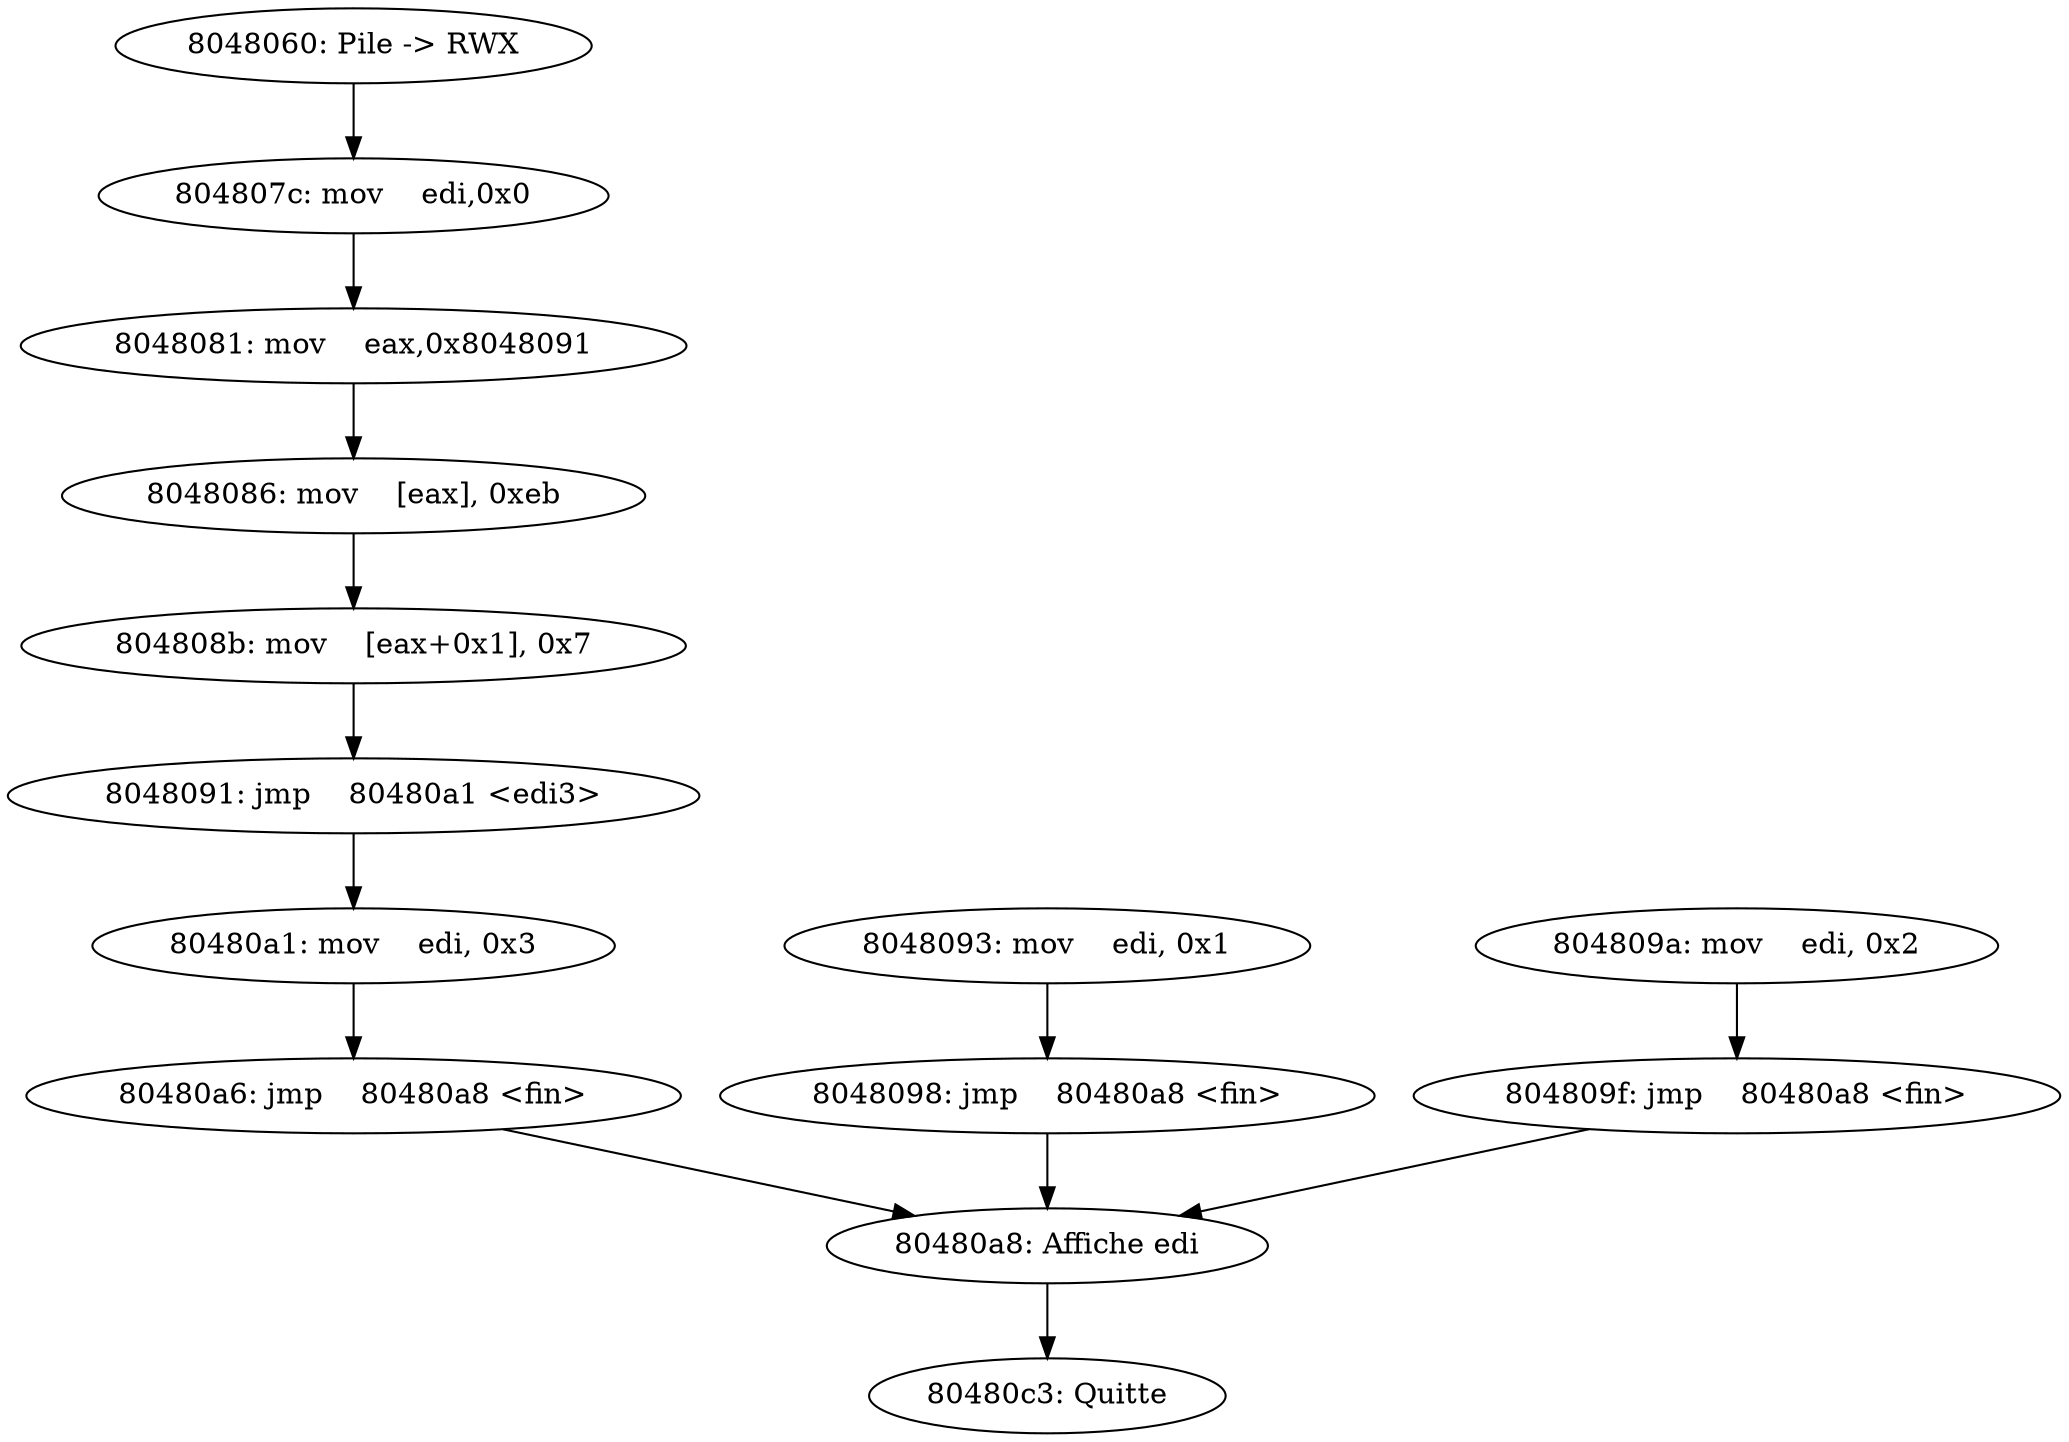 digraph G{
"8048060" [label="8048060: Pile -> RWX"]
"804807c" [label="804807c: mov    edi,0x0"]
"8048081" [label="8048081: mov    eax,0x8048091"]
"8048086" [label="8048086: mov    [eax], 0xeb"]
"804808b" [label="804808b: mov    [eax+0x1], 0x7"]
"8048091" [label="8048091: jmp    80480a1 <edi3>"]
"8048093" [label="8048093: mov    edi, 0x1"]
"8048098" [label="8048098: jmp    80480a8 <fin>"]
"804809a" [label="804809a: mov    edi, 0x2"]
"804809f" [label="804809f: jmp    80480a8 <fin>"]
"80480a1" [label="80480a1: mov    edi, 0x3"]
"80480a6" [label="80480a6: jmp    80480a8 <fin>"]
"80480a8" [label="80480a8: Affiche edi"]
"80480c3" [label="80480c3: Quitte"]

"8048060" -> "804807c"
"804807c" -> "8048081"
"8048081" -> "8048086"
"8048086" -> "804808b"
"804808b" -> "8048091"
"8048091" -> "80480a1"
"80480a1" -> "80480a6"
"80480a6" -> "80480a8"
"80480a8" -> "80480c3"

"8048093" -> "8048098"
"8048098" -> "80480a8"

"804809a" -> "804809f"
"804809f" -> "80480a8"
}
